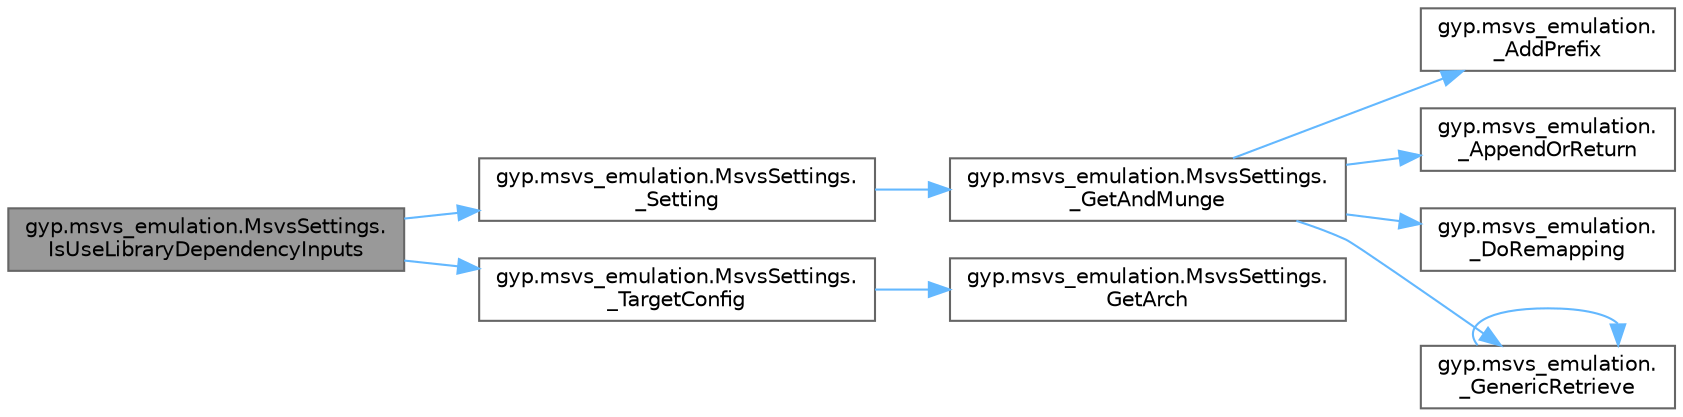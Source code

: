 digraph "gyp.msvs_emulation.MsvsSettings.IsUseLibraryDependencyInputs"
{
 // LATEX_PDF_SIZE
  bgcolor="transparent";
  edge [fontname=Helvetica,fontsize=10,labelfontname=Helvetica,labelfontsize=10];
  node [fontname=Helvetica,fontsize=10,shape=box,height=0.2,width=0.4];
  rankdir="LR";
  Node1 [id="Node000001",label="gyp.msvs_emulation.MsvsSettings.\lIsUseLibraryDependencyInputs",height=0.2,width=0.4,color="gray40", fillcolor="grey60", style="filled", fontcolor="black",tooltip=" "];
  Node1 -> Node2 [id="edge1_Node000001_Node000002",color="steelblue1",style="solid",tooltip=" "];
  Node2 [id="Node000002",label="gyp.msvs_emulation.MsvsSettings.\l_Setting",height=0.2,width=0.4,color="grey40", fillcolor="white", style="filled",URL="$classgyp_1_1msvs__emulation_1_1_msvs_settings.html#ab8e4b537763299d60d931b6a316f1313",tooltip=" "];
  Node2 -> Node3 [id="edge2_Node000002_Node000003",color="steelblue1",style="solid",tooltip=" "];
  Node3 [id="Node000003",label="gyp.msvs_emulation.MsvsSettings.\l_GetAndMunge",height=0.2,width=0.4,color="grey40", fillcolor="white", style="filled",URL="$classgyp_1_1msvs__emulation_1_1_msvs_settings.html#a83823fbc2f4bff62376bdda0497c6e83",tooltip=" "];
  Node3 -> Node4 [id="edge3_Node000003_Node000004",color="steelblue1",style="solid",tooltip=" "];
  Node4 [id="Node000004",label="gyp.msvs_emulation.\l_AddPrefix",height=0.2,width=0.4,color="grey40", fillcolor="white", style="filled",URL="$namespacegyp_1_1msvs__emulation.html#abf8817eb20d2712c8e9f6c412046f867",tooltip=" "];
  Node3 -> Node5 [id="edge4_Node000003_Node000005",color="steelblue1",style="solid",tooltip=" "];
  Node5 [id="Node000005",label="gyp.msvs_emulation.\l_AppendOrReturn",height=0.2,width=0.4,color="grey40", fillcolor="white", style="filled",URL="$namespacegyp_1_1msvs__emulation.html#a2b997703243f663367d5a4e23a629116",tooltip=" "];
  Node3 -> Node6 [id="edge5_Node000003_Node000006",color="steelblue1",style="solid",tooltip=" "];
  Node6 [id="Node000006",label="gyp.msvs_emulation.\l_DoRemapping",height=0.2,width=0.4,color="grey40", fillcolor="white", style="filled",URL="$namespacegyp_1_1msvs__emulation.html#adf8777e593c1495a9d5be872b0887996",tooltip=" "];
  Node3 -> Node7 [id="edge6_Node000003_Node000007",color="steelblue1",style="solid",tooltip=" "];
  Node7 [id="Node000007",label="gyp.msvs_emulation.\l_GenericRetrieve",height=0.2,width=0.4,color="grey40", fillcolor="white", style="filled",URL="$namespacegyp_1_1msvs__emulation.html#ad6e37ebd704ef3758b8a800ff24639ab",tooltip=" "];
  Node7 -> Node7 [id="edge7_Node000007_Node000007",color="steelblue1",style="solid",tooltip=" "];
  Node1 -> Node8 [id="edge8_Node000001_Node000008",color="steelblue1",style="solid",tooltip=" "];
  Node8 [id="Node000008",label="gyp.msvs_emulation.MsvsSettings.\l_TargetConfig",height=0.2,width=0.4,color="grey40", fillcolor="white", style="filled",URL="$classgyp_1_1msvs__emulation_1_1_msvs_settings.html#a21bc44db1f2d0d137f2b9041b97e8b97",tooltip=" "];
  Node8 -> Node9 [id="edge9_Node000008_Node000009",color="steelblue1",style="solid",tooltip=" "];
  Node9 [id="Node000009",label="gyp.msvs_emulation.MsvsSettings.\lGetArch",height=0.2,width=0.4,color="grey40", fillcolor="white", style="filled",URL="$classgyp_1_1msvs__emulation_1_1_msvs_settings.html#a657843bb25970076d398125064680570",tooltip=" "];
}
